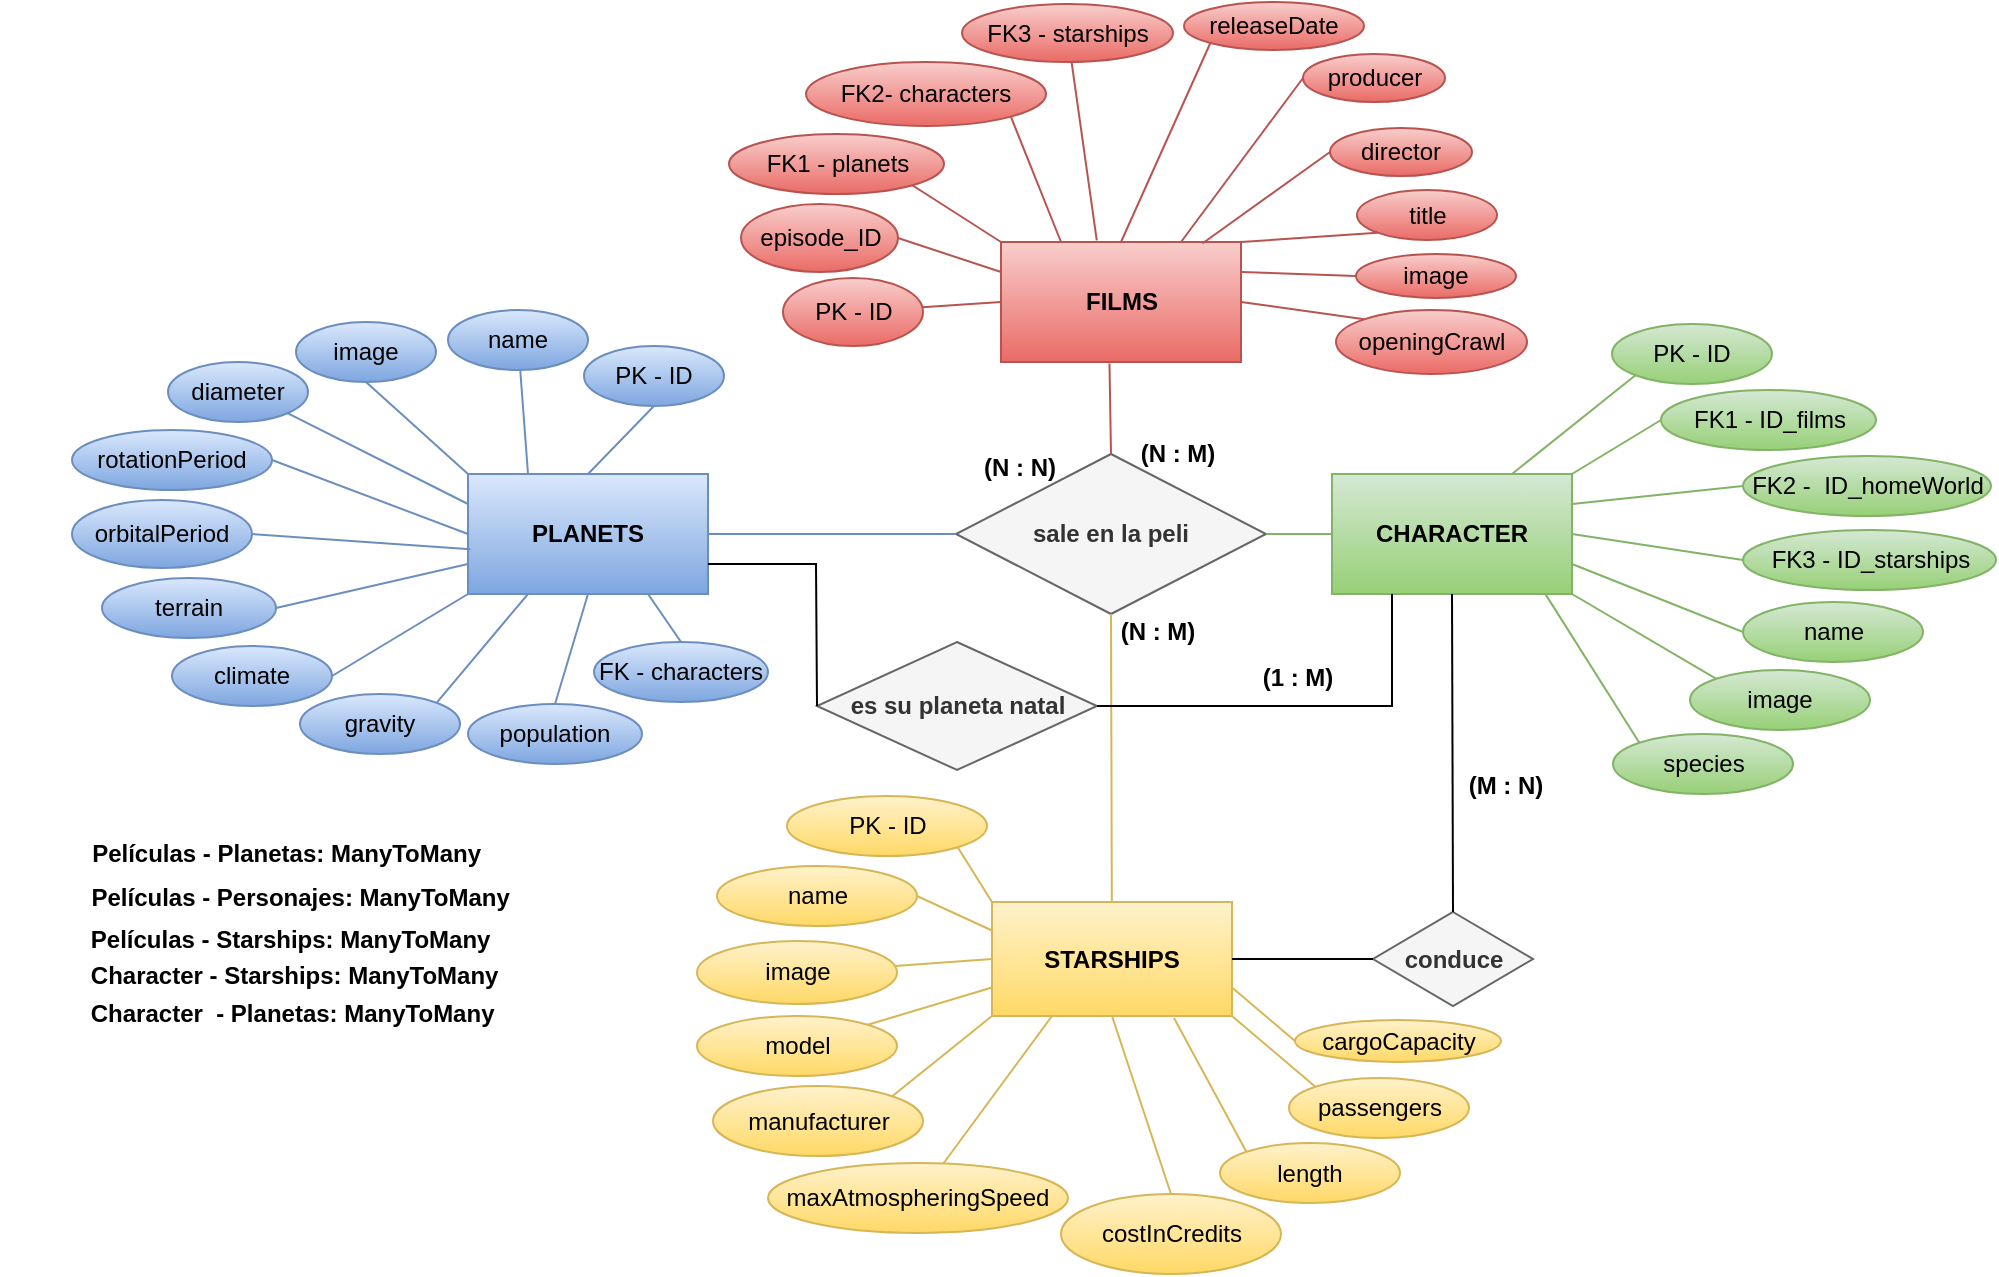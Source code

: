 <mxfile version="22.1.21" type="device">
  <diagram id="R2lEEEUBdFMjLlhIrx00" name="Page-1">
    <mxGraphModel dx="1050" dy="629" grid="1" gridSize="10" guides="1" tooltips="1" connect="1" arrows="1" fold="1" page="1" pageScale="1" pageWidth="850" pageHeight="1100" math="0" shadow="0" extFonts="Permanent Marker^https://fonts.googleapis.com/css?family=Permanent+Marker">
      <root>
        <mxCell id="0" />
        <mxCell id="1" parent="0" />
        <mxCell id="W29B4nTkdI-d7NB6Ru2g-1" value="&lt;b&gt;sale en la peli&lt;/b&gt;" style="rhombus;whiteSpace=wrap;html=1;fillColor=#f5f5f5;fontColor=#333333;strokeColor=#666666;" parent="1" vertex="1">
          <mxGeometry x="590" y="250" width="155" height="80" as="geometry" />
        </mxCell>
        <mxCell id="W29B4nTkdI-d7NB6Ru2g-2" value="&lt;b&gt;CHARACTER&lt;/b&gt;" style="rounded=0;whiteSpace=wrap;html=1;fillColor=#d5e8d4;strokeColor=#82b366;gradientColor=#97d077;" parent="1" vertex="1">
          <mxGeometry x="778" y="260" width="120" height="60" as="geometry" />
        </mxCell>
        <mxCell id="W29B4nTkdI-d7NB6Ru2g-3" value="&lt;b&gt;PLANETS&lt;/b&gt;" style="rounded=0;whiteSpace=wrap;html=1;fillColor=#dae8fc;gradientColor=#7ea6e0;strokeColor=#6c8ebf;" parent="1" vertex="1">
          <mxGeometry x="346" y="260" width="120" height="60" as="geometry" />
        </mxCell>
        <mxCell id="W29B4nTkdI-d7NB6Ru2g-4" value="&lt;b&gt;FILMS&lt;/b&gt;" style="rounded=0;whiteSpace=wrap;html=1;fillColor=#f8cecc;strokeColor=#b85450;gradientColor=#ea6b66;" parent="1" vertex="1">
          <mxGeometry x="612.5" y="144" width="120" height="60" as="geometry" />
        </mxCell>
        <mxCell id="W29B4nTkdI-d7NB6Ru2g-20" value="PK - ID" style="ellipse;whiteSpace=wrap;html=1;fillColor=#dae8fc;strokeColor=#6c8ebf;gradientColor=#7ea6e0;" parent="1" vertex="1">
          <mxGeometry x="404" y="196" width="70" height="30" as="geometry" />
        </mxCell>
        <mxCell id="W29B4nTkdI-d7NB6Ru2g-21" value="name" style="ellipse;whiteSpace=wrap;html=1;fillColor=#dae8fc;strokeColor=#6c8ebf;gradientColor=#7ea6e0;" parent="1" vertex="1">
          <mxGeometry x="336" y="178" width="70" height="30" as="geometry" />
        </mxCell>
        <mxCell id="W29B4nTkdI-d7NB6Ru2g-22" value="diameter" style="ellipse;whiteSpace=wrap;html=1;fillColor=#dae8fc;strokeColor=#6c8ebf;gradientColor=#7ea6e0;" parent="1" vertex="1">
          <mxGeometry x="196" y="204" width="70" height="30" as="geometry" />
        </mxCell>
        <mxCell id="W29B4nTkdI-d7NB6Ru2g-23" value="rotationPeriod" style="ellipse;whiteSpace=wrap;html=1;fillColor=#dae8fc;strokeColor=#6c8ebf;gradientColor=#7ea6e0;" parent="1" vertex="1">
          <mxGeometry x="148" y="238" width="100" height="30" as="geometry" />
        </mxCell>
        <mxCell id="W29B4nTkdI-d7NB6Ru2g-28" value="orbitalPeriod" style="ellipse;whiteSpace=wrap;html=1;fillColor=#dae8fc;strokeColor=#6c8ebf;gradientColor=#7ea6e0;" parent="1" vertex="1">
          <mxGeometry x="148" y="273" width="90" height="34" as="geometry" />
        </mxCell>
        <mxCell id="W29B4nTkdI-d7NB6Ru2g-31" value="climate" style="ellipse;whiteSpace=wrap;html=1;fillColor=#dae8fc;strokeColor=#6c8ebf;gradientColor=#7ea6e0;" parent="1" vertex="1">
          <mxGeometry x="198" y="346" width="80" height="30" as="geometry" />
        </mxCell>
        <mxCell id="W29B4nTkdI-d7NB6Ru2g-33" value="gravity" style="ellipse;whiteSpace=wrap;html=1;fillColor=#dae8fc;strokeColor=#6c8ebf;gradientColor=#7ea6e0;" parent="1" vertex="1">
          <mxGeometry x="262" y="370" width="80" height="30" as="geometry" />
        </mxCell>
        <mxCell id="W29B4nTkdI-d7NB6Ru2g-36" value="population" style="ellipse;whiteSpace=wrap;html=1;fillColor=#dae8fc;strokeColor=#6c8ebf;gradientColor=#7ea6e0;" parent="1" vertex="1">
          <mxGeometry x="346" y="375" width="87" height="30" as="geometry" />
        </mxCell>
        <mxCell id="W29B4nTkdI-d7NB6Ru2g-38" value="" style="endArrow=none;html=1;rounded=0;exitX=1;exitY=0;exitDx=0;exitDy=0;fillColor=#dae8fc;gradientColor=#7ea6e0;strokeColor=#6c8ebf;entryX=0.25;entryY=1;entryDx=0;entryDy=0;" parent="1" source="W29B4nTkdI-d7NB6Ru2g-33" target="W29B4nTkdI-d7NB6Ru2g-3" edge="1">
          <mxGeometry width="50" height="50" relative="1" as="geometry">
            <mxPoint x="206" y="460" as="sourcePoint" />
            <mxPoint x="356" y="320" as="targetPoint" />
            <Array as="points" />
          </mxGeometry>
        </mxCell>
        <mxCell id="W29B4nTkdI-d7NB6Ru2g-39" value="" style="endArrow=none;html=1;rounded=0;exitX=1;exitY=0.5;exitDx=0;exitDy=0;entryX=0;entryY=1;entryDx=0;entryDy=0;fillColor=#dae8fc;gradientColor=#7ea6e0;strokeColor=#6c8ebf;" parent="1" source="W29B4nTkdI-d7NB6Ru2g-31" target="W29B4nTkdI-d7NB6Ru2g-3" edge="1">
          <mxGeometry width="50" height="50" relative="1" as="geometry">
            <mxPoint x="246" y="400" as="sourcePoint" />
            <mxPoint x="356" y="320" as="targetPoint" />
            <Array as="points" />
          </mxGeometry>
        </mxCell>
        <mxCell id="W29B4nTkdI-d7NB6Ru2g-40" value="" style="endArrow=none;html=1;rounded=0;exitX=1;exitY=0.5;exitDx=0;exitDy=0;entryX=0.01;entryY=0.627;entryDx=0;entryDy=0;entryPerimeter=0;fillColor=#dae8fc;gradientColor=#7ea6e0;strokeColor=#6c8ebf;" parent="1" source="W29B4nTkdI-d7NB6Ru2g-28" target="W29B4nTkdI-d7NB6Ru2g-3" edge="1">
          <mxGeometry width="50" height="50" relative="1" as="geometry">
            <mxPoint x="206" y="360" as="sourcePoint" />
            <mxPoint x="256" y="310" as="targetPoint" />
            <Array as="points" />
          </mxGeometry>
        </mxCell>
        <mxCell id="W29B4nTkdI-d7NB6Ru2g-41" value="" style="endArrow=none;html=1;rounded=0;entryX=0;entryY=0.5;entryDx=0;entryDy=0;exitX=1;exitY=0.5;exitDx=0;exitDy=0;fillColor=#dae8fc;gradientColor=#7ea6e0;strokeColor=#6c8ebf;" parent="1" source="W29B4nTkdI-d7NB6Ru2g-23" target="W29B4nTkdI-d7NB6Ru2g-3" edge="1">
          <mxGeometry width="50" height="50" relative="1" as="geometry">
            <mxPoint x="146" y="310" as="sourcePoint" />
            <mxPoint x="196" y="260" as="targetPoint" />
            <Array as="points" />
          </mxGeometry>
        </mxCell>
        <mxCell id="W29B4nTkdI-d7NB6Ru2g-42" value="" style="endArrow=none;html=1;rounded=0;exitX=1;exitY=1;exitDx=0;exitDy=0;entryX=0;entryY=0.25;entryDx=0;entryDy=0;fillColor=#dae8fc;gradientColor=#7ea6e0;strokeColor=#6c8ebf;" parent="1" source="W29B4nTkdI-d7NB6Ru2g-22" target="W29B4nTkdI-d7NB6Ru2g-3" edge="1">
          <mxGeometry width="50" height="50" relative="1" as="geometry">
            <mxPoint x="196" y="280" as="sourcePoint" />
            <mxPoint x="246" y="230" as="targetPoint" />
            <Array as="points" />
          </mxGeometry>
        </mxCell>
        <mxCell id="W29B4nTkdI-d7NB6Ru2g-43" value="" style="endArrow=none;html=1;rounded=0;entryX=0.25;entryY=0;entryDx=0;entryDy=0;fillColor=#dae8fc;gradientColor=#7ea6e0;strokeColor=#6c8ebf;" parent="1" source="W29B4nTkdI-d7NB6Ru2g-21" target="W29B4nTkdI-d7NB6Ru2g-3" edge="1">
          <mxGeometry width="50" height="50" relative="1" as="geometry">
            <mxPoint x="370" y="213" as="sourcePoint" />
            <mxPoint x="296" y="200" as="targetPoint" />
          </mxGeometry>
        </mxCell>
        <mxCell id="W29B4nTkdI-d7NB6Ru2g-44" value="" style="endArrow=none;html=1;rounded=0;exitX=0.5;exitY=1;exitDx=0;exitDy=0;fillColor=#dae8fc;gradientColor=#7ea6e0;strokeColor=#6c8ebf;entryX=0.5;entryY=0;entryDx=0;entryDy=0;" parent="1" source="W29B4nTkdI-d7NB6Ru2g-20" target="W29B4nTkdI-d7NB6Ru2g-3" edge="1">
          <mxGeometry width="50" height="50" relative="1" as="geometry">
            <mxPoint x="306" y="230" as="sourcePoint" />
            <mxPoint x="356" y="180" as="targetPoint" />
          </mxGeometry>
        </mxCell>
        <mxCell id="W29B4nTkdI-d7NB6Ru2g-45" value="" style="endArrow=none;html=1;rounded=0;exitX=0.5;exitY=0;exitDx=0;exitDy=0;entryX=0.5;entryY=1;entryDx=0;entryDy=0;fillColor=#dae8fc;gradientColor=#7ea6e0;strokeColor=#6c8ebf;" parent="1" source="W29B4nTkdI-d7NB6Ru2g-36" target="W29B4nTkdI-d7NB6Ru2g-3" edge="1">
          <mxGeometry width="50" height="50" relative="1" as="geometry">
            <mxPoint x="236" y="470" as="sourcePoint" />
            <mxPoint x="286" y="420" as="targetPoint" />
            <Array as="points" />
          </mxGeometry>
        </mxCell>
        <mxCell id="W29B4nTkdI-d7NB6Ru2g-49" value="PK - ID" style="ellipse;whiteSpace=wrap;html=1;fillColor=#d5e8d4;gradientColor=#97d077;strokeColor=#82b366;" parent="1" vertex="1">
          <mxGeometry x="918" y="185" width="80" height="30" as="geometry" />
        </mxCell>
        <mxCell id="W29B4nTkdI-d7NB6Ru2g-50" value="FK2 -&amp;nbsp; ID_homeWorld" style="ellipse;whiteSpace=wrap;html=1;fillColor=#d5e8d4;gradientColor=#97d077;strokeColor=#82b366;" parent="1" vertex="1">
          <mxGeometry x="983.5" y="251" width="124" height="30" as="geometry" />
        </mxCell>
        <mxCell id="W29B4nTkdI-d7NB6Ru2g-51" value="FK1 - ID_films" style="ellipse;whiteSpace=wrap;html=1;fillColor=#d5e8d4;gradientColor=#97d077;strokeColor=#82b366;" parent="1" vertex="1">
          <mxGeometry x="942.5" y="218" width="107.5" height="30" as="geometry" />
        </mxCell>
        <mxCell id="W29B4nTkdI-d7NB6Ru2g-52" value="species" style="ellipse;whiteSpace=wrap;html=1;fillColor=#d5e8d4;gradientColor=#97d077;strokeColor=#82b366;" parent="1" vertex="1">
          <mxGeometry x="918.5" y="390" width="90" height="30" as="geometry" />
        </mxCell>
        <mxCell id="W29B4nTkdI-d7NB6Ru2g-54" value="" style="endArrow=none;html=1;rounded=0;exitX=0;exitY=1;exitDx=0;exitDy=0;fillColor=#d5e8d4;gradientColor=#97d077;strokeColor=#82b366;entryX=0.75;entryY=0;entryDx=0;entryDy=0;" parent="1" source="W29B4nTkdI-d7NB6Ru2g-49" target="W29B4nTkdI-d7NB6Ru2g-2" edge="1">
          <mxGeometry width="50" height="50" relative="1" as="geometry">
            <mxPoint x="898.5" y="199" as="sourcePoint" />
            <mxPoint x="898.5" y="267" as="targetPoint" />
          </mxGeometry>
        </mxCell>
        <mxCell id="W29B4nTkdI-d7NB6Ru2g-55" value="" style="endArrow=none;html=1;rounded=0;exitX=0;exitY=0.5;exitDx=0;exitDy=0;fillColor=#d5e8d4;gradientColor=#97d077;strokeColor=#82b366;entryX=1;entryY=0.25;entryDx=0;entryDy=0;" parent="1" source="W29B4nTkdI-d7NB6Ru2g-50" target="W29B4nTkdI-d7NB6Ru2g-2" edge="1">
          <mxGeometry width="50" height="50" relative="1" as="geometry">
            <mxPoint x="708.5" y="357" as="sourcePoint" />
            <mxPoint x="938.5" y="297" as="targetPoint" />
          </mxGeometry>
        </mxCell>
        <mxCell id="W29B4nTkdI-d7NB6Ru2g-56" value="" style="endArrow=none;html=1;rounded=0;exitX=0;exitY=0.5;exitDx=0;exitDy=0;fillColor=#d5e8d4;gradientColor=#97d077;strokeColor=#82b366;entryX=1;entryY=0;entryDx=0;entryDy=0;" parent="1" source="W29B4nTkdI-d7NB6Ru2g-51" target="W29B4nTkdI-d7NB6Ru2g-2" edge="1">
          <mxGeometry width="50" height="50" relative="1" as="geometry">
            <mxPoint x="718.5" y="367" as="sourcePoint" />
            <mxPoint x="898.5" y="277" as="targetPoint" />
          </mxGeometry>
        </mxCell>
        <mxCell id="W29B4nTkdI-d7NB6Ru2g-57" value="" style="endArrow=none;html=1;rounded=0;exitX=0;exitY=0;exitDx=0;exitDy=0;entryX=0.888;entryY=0.997;entryDx=0;entryDy=0;fillColor=#d5e8d4;gradientColor=#97d077;strokeColor=#82b366;entryPerimeter=0;" parent="1" source="W29B4nTkdI-d7NB6Ru2g-52" target="W29B4nTkdI-d7NB6Ru2g-2" edge="1">
          <mxGeometry width="50" height="50" relative="1" as="geometry">
            <mxPoint x="728.5" y="377" as="sourcePoint" />
            <mxPoint x="828.5" y="327" as="targetPoint" />
          </mxGeometry>
        </mxCell>
        <mxCell id="W29B4nTkdI-d7NB6Ru2g-58" value="FK3 - ID_starships" style="ellipse;whiteSpace=wrap;html=1;fillColor=#d5e8d4;gradientColor=#97d077;strokeColor=#82b366;" parent="1" vertex="1">
          <mxGeometry x="983.5" y="288" width="126.5" height="30" as="geometry" />
        </mxCell>
        <mxCell id="W29B4nTkdI-d7NB6Ru2g-59" value="" style="endArrow=none;html=1;rounded=0;entryX=1;entryY=0.5;entryDx=0;entryDy=0;exitX=0;exitY=0.5;exitDx=0;exitDy=0;fillColor=#d5e8d4;gradientColor=#97d077;strokeColor=#82b366;" parent="1" source="W29B4nTkdI-d7NB6Ru2g-58" target="W29B4nTkdI-d7NB6Ru2g-2" edge="1">
          <mxGeometry width="50" height="50" relative="1" as="geometry">
            <mxPoint x="888.5" y="477" as="sourcePoint" />
            <mxPoint x="938.5" y="427" as="targetPoint" />
          </mxGeometry>
        </mxCell>
        <mxCell id="W29B4nTkdI-d7NB6Ru2g-60" value="FK2- characters" style="ellipse;whiteSpace=wrap;html=1;fillColor=#f8cecc;strokeColor=#b85450;gradientColor=#ea6b66;" parent="1" vertex="1">
          <mxGeometry x="515" y="54" width="120" height="32" as="geometry" />
        </mxCell>
        <mxCell id="W29B4nTkdI-d7NB6Ru2g-61" value="" style="endArrow=none;html=1;rounded=0;exitX=1;exitY=1;exitDx=0;exitDy=0;fillColor=#f8cecc;strokeColor=#b85450;gradientColor=#ea6b66;entryX=0.25;entryY=0;entryDx=0;entryDy=0;" parent="1" source="W29B4nTkdI-d7NB6Ru2g-60" target="W29B4nTkdI-d7NB6Ru2g-4" edge="1">
          <mxGeometry width="50" height="50" relative="1" as="geometry">
            <mxPoint x="525" y="610" as="sourcePoint" />
            <mxPoint x="605" y="565" as="targetPoint" />
          </mxGeometry>
        </mxCell>
        <mxCell id="W29B4nTkdI-d7NB6Ru2g-62" value="FK1 - planets" style="ellipse;whiteSpace=wrap;html=1;fillColor=#f8cecc;strokeColor=#b85450;gradientColor=#ea6b66;" parent="1" vertex="1">
          <mxGeometry x="476.5" y="90" width="107.5" height="30" as="geometry" />
        </mxCell>
        <mxCell id="W29B4nTkdI-d7NB6Ru2g-63" value="" style="endArrow=none;html=1;rounded=0;entryX=1;entryY=1;entryDx=0;entryDy=0;exitX=0;exitY=0;exitDx=0;exitDy=0;fillColor=#f8cecc;strokeColor=#b85450;gradientColor=#ea6b66;" parent="1" source="W29B4nTkdI-d7NB6Ru2g-4" target="W29B4nTkdI-d7NB6Ru2g-62" edge="1">
          <mxGeometry width="50" height="50" relative="1" as="geometry">
            <mxPoint x="885" y="240" as="sourcePoint" />
            <mxPoint x="935" y="190" as="targetPoint" />
          </mxGeometry>
        </mxCell>
        <mxCell id="W29B4nTkdI-d7NB6Ru2g-68" value="&lt;b&gt;STARSHIPS&lt;/b&gt;" style="rounded=0;whiteSpace=wrap;html=1;fillColor=#fff2cc;strokeColor=#d6b656;gradientColor=#ffd966;" parent="1" vertex="1">
          <mxGeometry x="608" y="474" width="120" height="57" as="geometry" />
        </mxCell>
        <mxCell id="W29B4nTkdI-d7NB6Ru2g-70" value="PK - ID" style="ellipse;whiteSpace=wrap;html=1;fillColor=#fff2cc;strokeColor=#d6b656;gradientColor=#ffd966;" parent="1" vertex="1">
          <mxGeometry x="505.5" y="421" width="100" height="30" as="geometry" />
        </mxCell>
        <mxCell id="W29B4nTkdI-d7NB6Ru2g-71" value="" style="endArrow=none;html=1;rounded=0;entryX=0;entryY=0;entryDx=0;entryDy=0;exitX=1;exitY=1;exitDx=0;exitDy=0;fillColor=#fff2cc;strokeColor=#d6b656;gradientColor=#ffd966;" parent="1" source="W29B4nTkdI-d7NB6Ru2g-70" target="W29B4nTkdI-d7NB6Ru2g-68" edge="1">
          <mxGeometry width="50" height="50" relative="1" as="geometry">
            <mxPoint x="584.5" y="689" as="sourcePoint" />
            <mxPoint x="634.5" y="639" as="targetPoint" />
          </mxGeometry>
        </mxCell>
        <mxCell id="W29B4nTkdI-d7NB6Ru2g-72" value="name" style="ellipse;whiteSpace=wrap;html=1;fillColor=#fff2cc;strokeColor=#d6b656;gradientColor=#ffd966;" parent="1" vertex="1">
          <mxGeometry x="470.5" y="456" width="100" height="30" as="geometry" />
        </mxCell>
        <mxCell id="W29B4nTkdI-d7NB6Ru2g-73" value="image" style="ellipse;whiteSpace=wrap;html=1;fillColor=#fff2cc;strokeColor=#d6b656;gradientColor=#ffd966;" parent="1" vertex="1">
          <mxGeometry x="460.5" y="493.5" width="100" height="31.5" as="geometry" />
        </mxCell>
        <mxCell id="W29B4nTkdI-d7NB6Ru2g-74" value="image" style="ellipse;whiteSpace=wrap;html=1;fillColor=#dae8fc;strokeColor=#6c8ebf;gradientColor=#7ea6e0;" parent="1" vertex="1">
          <mxGeometry x="260" y="184" width="70" height="30" as="geometry" />
        </mxCell>
        <mxCell id="W29B4nTkdI-d7NB6Ru2g-75" value="" style="endArrow=none;html=1;rounded=0;exitX=0.5;exitY=1;exitDx=0;exitDy=0;entryX=0;entryY=0;entryDx=0;entryDy=0;fillColor=#dae8fc;gradientColor=#7ea6e0;strokeColor=#6c8ebf;" parent="1" source="W29B4nTkdI-d7NB6Ru2g-74" target="W29B4nTkdI-d7NB6Ru2g-3" edge="1">
          <mxGeometry width="50" height="50" relative="1" as="geometry">
            <mxPoint x="341" y="190" as="sourcePoint" />
            <mxPoint x="386" y="270" as="targetPoint" />
          </mxGeometry>
        </mxCell>
        <mxCell id="W29B4nTkdI-d7NB6Ru2g-76" value="" style="endArrow=none;html=1;rounded=0;entryX=0;entryY=0.25;entryDx=0;entryDy=0;exitX=1;exitY=0.5;exitDx=0;exitDy=0;fillColor=#fff2cc;strokeColor=#d6b656;gradientColor=#ffd966;" parent="1" source="W29B4nTkdI-d7NB6Ru2g-72" target="W29B4nTkdI-d7NB6Ru2g-68" edge="1">
          <mxGeometry width="50" height="50" relative="1" as="geometry">
            <mxPoint x="614.5" y="769" as="sourcePoint" />
            <mxPoint x="664.5" y="719" as="targetPoint" />
          </mxGeometry>
        </mxCell>
        <mxCell id="W29B4nTkdI-d7NB6Ru2g-77" value="" style="endArrow=none;html=1;rounded=0;entryX=0;entryY=0.5;entryDx=0;entryDy=0;fillColor=#fff2cc;strokeColor=#d6b656;gradientColor=#ffd966;" parent="1" source="W29B4nTkdI-d7NB6Ru2g-73" target="W29B4nTkdI-d7NB6Ru2g-68" edge="1">
          <mxGeometry width="50" height="50" relative="1" as="geometry">
            <mxPoint x="624.5" y="759" as="sourcePoint" />
            <mxPoint x="674.5" y="709" as="targetPoint" />
          </mxGeometry>
        </mxCell>
        <mxCell id="W29B4nTkdI-d7NB6Ru2g-78" value="image" style="ellipse;whiteSpace=wrap;html=1;fillColor=#d5e8d4;gradientColor=#97d077;strokeColor=#82b366;" parent="1" vertex="1">
          <mxGeometry x="957" y="358" width="90" height="30" as="geometry" />
        </mxCell>
        <mxCell id="W29B4nTkdI-d7NB6Ru2g-79" value="" style="endArrow=none;html=1;rounded=0;exitX=0;exitY=0;exitDx=0;exitDy=0;fillColor=#d5e8d4;gradientColor=#97d077;strokeColor=#82b366;entryX=1;entryY=1;entryDx=0;entryDy=0;" parent="1" source="W29B4nTkdI-d7NB6Ru2g-78" target="W29B4nTkdI-d7NB6Ru2g-2" edge="1">
          <mxGeometry width="50" height="50" relative="1" as="geometry">
            <mxPoint x="743.5" y="334" as="sourcePoint" />
            <mxPoint x="908.5" y="344" as="targetPoint" />
          </mxGeometry>
        </mxCell>
        <mxCell id="W29B4nTkdI-d7NB6Ru2g-81" value="image" style="ellipse;whiteSpace=wrap;html=1;fillColor=#f8cecc;strokeColor=#b85450;gradientColor=#ea6b66;" parent="1" vertex="1">
          <mxGeometry x="790" y="150" width="80" height="22" as="geometry" />
        </mxCell>
        <mxCell id="W29B4nTkdI-d7NB6Ru2g-82" value="" style="endArrow=none;html=1;rounded=0;exitX=0;exitY=0.5;exitDx=0;exitDy=0;fillColor=#f8cecc;strokeColor=#b85450;gradientColor=#ea6b66;entryX=1;entryY=0.25;entryDx=0;entryDy=0;" parent="1" source="W29B4nTkdI-d7NB6Ru2g-81" target="W29B4nTkdI-d7NB6Ru2g-4" edge="1">
          <mxGeometry width="50" height="50" relative="1" as="geometry">
            <mxPoint x="908" y="205" as="sourcePoint" />
            <mxPoint x="887" y="270" as="targetPoint" />
          </mxGeometry>
        </mxCell>
        <mxCell id="W29B4nTkdI-d7NB6Ru2g-83" value="title" style="ellipse;whiteSpace=wrap;html=1;fillColor=#f8cecc;strokeColor=#b85450;gradientColor=#ea6b66;" parent="1" vertex="1">
          <mxGeometry x="790.5" y="118" width="70" height="25" as="geometry" />
        </mxCell>
        <mxCell id="W29B4nTkdI-d7NB6Ru2g-84" value="" style="endArrow=none;html=1;rounded=0;exitX=0;exitY=1;exitDx=0;exitDy=0;fillColor=#f8cecc;strokeColor=#b85450;gradientColor=#ea6b66;entryX=1;entryY=0;entryDx=0;entryDy=0;" parent="1" source="W29B4nTkdI-d7NB6Ru2g-83" target="W29B4nTkdI-d7NB6Ru2g-4" edge="1">
          <mxGeometry width="50" height="50" relative="1" as="geometry">
            <mxPoint x="959" y="240" as="sourcePoint" />
            <mxPoint x="918" y="240" as="targetPoint" />
            <Array as="points" />
          </mxGeometry>
        </mxCell>
        <mxCell id="W29B4nTkdI-d7NB6Ru2g-85" value="PK - ID" style="ellipse;whiteSpace=wrap;html=1;fillColor=#f8cecc;strokeColor=#b85450;gradientColor=#ea6b66;" parent="1" vertex="1">
          <mxGeometry x="503.5" y="162" width="70" height="34" as="geometry" />
        </mxCell>
        <mxCell id="W29B4nTkdI-d7NB6Ru2g-86" value="" style="endArrow=none;html=1;rounded=0;exitX=0;exitY=0.5;exitDx=0;exitDy=0;fillColor=#f8cecc;strokeColor=#b85450;gradientColor=#ea6b66;" parent="1" source="W29B4nTkdI-d7NB6Ru2g-4" target="W29B4nTkdI-d7NB6Ru2g-85" edge="1">
          <mxGeometry width="50" height="50" relative="1" as="geometry">
            <mxPoint x="887" y="270" as="sourcePoint" />
            <mxPoint x="590" y="174" as="targetPoint" />
          </mxGeometry>
        </mxCell>
        <mxCell id="W29B4nTkdI-d7NB6Ru2g-87" value="name" style="ellipse;whiteSpace=wrap;html=1;fillColor=#d5e8d4;gradientColor=#97d077;strokeColor=#82b366;" parent="1" vertex="1">
          <mxGeometry x="983.5" y="324" width="90" height="30" as="geometry" />
        </mxCell>
        <mxCell id="W29B4nTkdI-d7NB6Ru2g-88" value="" style="endArrow=none;html=1;rounded=0;exitX=0;exitY=0.5;exitDx=0;exitDy=0;fillColor=#d5e8d4;gradientColor=#97d077;strokeColor=#82b366;entryX=1;entryY=0.75;entryDx=0;entryDy=0;" parent="1" source="W29B4nTkdI-d7NB6Ru2g-87" target="W29B4nTkdI-d7NB6Ru2g-2" edge="1">
          <mxGeometry width="50" height="50" relative="1" as="geometry">
            <mxPoint x="979.5" y="386" as="sourcePoint" />
            <mxPoint x="928.5" y="314" as="targetPoint" />
            <Array as="points" />
          </mxGeometry>
        </mxCell>
        <mxCell id="W29B4nTkdI-d7NB6Ru2g-89" value="" style="endArrow=none;html=1;rounded=0;entryX=0;entryY=0.5;entryDx=0;entryDy=0;exitX=1;exitY=0.5;exitDx=0;exitDy=0;fillColor=#dae8fc;gradientColor=#7ea6e0;strokeColor=#6c8ebf;" parent="1" source="W29B4nTkdI-d7NB6Ru2g-3" target="W29B4nTkdI-d7NB6Ru2g-1" edge="1">
          <mxGeometry width="50" height="50" relative="1" as="geometry">
            <mxPoint x="518" y="320" as="sourcePoint" />
            <mxPoint x="568" y="270" as="targetPoint" />
          </mxGeometry>
        </mxCell>
        <mxCell id="W29B4nTkdI-d7NB6Ru2g-90" value="" style="endArrow=none;html=1;rounded=0;entryX=1;entryY=0.5;entryDx=0;entryDy=0;exitX=0;exitY=0.5;exitDx=0;exitDy=0;fillColor=#d5e8d4;gradientColor=#97d077;strokeColor=#82b366;" parent="1" source="W29B4nTkdI-d7NB6Ru2g-2" target="W29B4nTkdI-d7NB6Ru2g-1" edge="1">
          <mxGeometry width="50" height="50" relative="1" as="geometry">
            <mxPoint x="668" y="410" as="sourcePoint" />
            <mxPoint x="648" y="350" as="targetPoint" />
          </mxGeometry>
        </mxCell>
        <mxCell id="W29B4nTkdI-d7NB6Ru2g-91" value="" style="endArrow=none;html=1;rounded=0;entryX=0.452;entryY=1.013;entryDx=0;entryDy=0;exitX=0.5;exitY=0;exitDx=0;exitDy=0;entryPerimeter=0;fillColor=#f8cecc;gradientColor=#ea6b66;strokeColor=#b85450;" parent="1" source="W29B4nTkdI-d7NB6Ru2g-1" target="W29B4nTkdI-d7NB6Ru2g-4" edge="1">
          <mxGeometry width="50" height="50" relative="1" as="geometry">
            <mxPoint x="678" y="423" as="sourcePoint" />
            <mxPoint x="678" y="340" as="targetPoint" />
          </mxGeometry>
        </mxCell>
        <mxCell id="W29B4nTkdI-d7NB6Ru2g-93" value="openingCrawl" style="ellipse;whiteSpace=wrap;html=1;fillColor=#f8cecc;strokeColor=#b85450;gradientColor=#ea6b66;" parent="1" vertex="1">
          <mxGeometry x="780" y="178" width="95.5" height="32" as="geometry" />
        </mxCell>
        <mxCell id="W29B4nTkdI-d7NB6Ru2g-94" value="" style="endArrow=none;html=1;rounded=0;fillColor=#f8cecc;strokeColor=#b85450;gradientColor=#ea6b66;entryX=1;entryY=0.5;entryDx=0;entryDy=0;exitX=0;exitY=0;exitDx=0;exitDy=0;" parent="1" source="W29B4nTkdI-d7NB6Ru2g-93" target="W29B4nTkdI-d7NB6Ru2g-4" edge="1">
          <mxGeometry width="50" height="50" relative="1" as="geometry">
            <mxPoint x="988" y="300" as="sourcePoint" />
            <mxPoint x="947" y="300" as="targetPoint" />
          </mxGeometry>
        </mxCell>
        <mxCell id="W29B4nTkdI-d7NB6Ru2g-95" value="model" style="ellipse;whiteSpace=wrap;html=1;fillColor=#fff2cc;strokeColor=#d6b656;gradientColor=#ffd966;" parent="1" vertex="1">
          <mxGeometry x="460.5" y="531" width="100" height="30" as="geometry" />
        </mxCell>
        <mxCell id="W29B4nTkdI-d7NB6Ru2g-96" value="" style="endArrow=none;html=1;rounded=0;exitX=1;exitY=0;exitDx=0;exitDy=0;entryX=0;entryY=0.75;entryDx=0;entryDy=0;fillColor=#fff2cc;strokeColor=#d6b656;gradientColor=#ffd966;" parent="1" source="W29B4nTkdI-d7NB6Ru2g-95" target="W29B4nTkdI-d7NB6Ru2g-68" edge="1">
          <mxGeometry width="50" height="50" relative="1" as="geometry">
            <mxPoint x="777.5" y="509" as="sourcePoint" />
            <mxPoint x="827.5" y="459" as="targetPoint" />
          </mxGeometry>
        </mxCell>
        <mxCell id="W29B4nTkdI-d7NB6Ru2g-99" value="costInCredits" style="ellipse;whiteSpace=wrap;html=1;fillColor=#fff2cc;strokeColor=#d6b656;gradientColor=#ffd966;" parent="1" vertex="1">
          <mxGeometry x="642.5" y="620" width="110" height="40" as="geometry" />
        </mxCell>
        <mxCell id="W29B4nTkdI-d7NB6Ru2g-100" value="" style="endArrow=none;html=1;rounded=0;entryX=0.25;entryY=1;entryDx=0;entryDy=0;fillColor=#fff2cc;strokeColor=#d6b656;gradientColor=#ffd966;" parent="1" source="W29B4nTkdI-d7NB6Ru2g-98" target="W29B4nTkdI-d7NB6Ru2g-68" edge="1">
          <mxGeometry width="50" height="50" relative="1" as="geometry">
            <mxPoint x="570.5" y="591" as="sourcePoint" />
            <mxPoint x="664.5" y="689" as="targetPoint" />
          </mxGeometry>
        </mxCell>
        <mxCell id="W29B4nTkdI-d7NB6Ru2g-101" value="" style="endArrow=none;html=1;rounded=0;exitX=0.5;exitY=0;exitDx=0;exitDy=0;entryX=0.5;entryY=1;entryDx=0;entryDy=0;fillColor=#fff2cc;strokeColor=#d6b656;gradientColor=#ffd966;" parent="1" source="W29B4nTkdI-d7NB6Ru2g-99" target="W29B4nTkdI-d7NB6Ru2g-68" edge="1">
          <mxGeometry width="50" height="50" relative="1" as="geometry">
            <mxPoint x="662.5" y="754" as="sourcePoint" />
            <mxPoint x="694.5" y="689" as="targetPoint" />
          </mxGeometry>
        </mxCell>
        <mxCell id="W29B4nTkdI-d7NB6Ru2g-103" value="cargoCapacity" style="ellipse;whiteSpace=wrap;html=1;fillColor=#fff2cc;strokeColor=#d6b656;gradientColor=#ffd966;" parent="1" vertex="1">
          <mxGeometry x="759.5" y="533" width="103" height="21" as="geometry" />
        </mxCell>
        <mxCell id="W29B4nTkdI-d7NB6Ru2g-104" value="" style="endArrow=none;html=1;rounded=0;exitX=0;exitY=0.5;exitDx=0;exitDy=0;entryX=1;entryY=0.75;entryDx=0;entryDy=0;fillColor=#fff2cc;strokeColor=#d6b656;gradientColor=#ffd966;" parent="1" source="W29B4nTkdI-d7NB6Ru2g-103" target="W29B4nTkdI-d7NB6Ru2g-68" edge="1">
          <mxGeometry width="50" height="50" relative="1" as="geometry">
            <mxPoint x="742.5" y="753" as="sourcePoint" />
            <mxPoint x="724.5" y="689" as="targetPoint" />
          </mxGeometry>
        </mxCell>
        <mxCell id="W29B4nTkdI-d7NB6Ru2g-105" value="length" style="ellipse;whiteSpace=wrap;html=1;fillColor=#fff2cc;strokeColor=#d6b656;gradientColor=#ffd966;" parent="1" vertex="1">
          <mxGeometry x="722" y="594.5" width="90" height="30" as="geometry" />
        </mxCell>
        <mxCell id="W29B4nTkdI-d7NB6Ru2g-106" value="" style="endArrow=none;html=1;rounded=0;exitX=0;exitY=0;exitDx=0;exitDy=0;entryX=0.75;entryY=1;entryDx=0;entryDy=0;fillColor=#fff2cc;strokeColor=#d6b656;gradientColor=#ffd966;" parent="1" source="W29B4nTkdI-d7NB6Ru2g-105" edge="1">
          <mxGeometry width="50" height="50" relative="1" as="geometry">
            <mxPoint x="750.5" y="613.5" as="sourcePoint" />
            <mxPoint x="699" y="532" as="targetPoint" />
          </mxGeometry>
        </mxCell>
        <mxCell id="W29B4nTkdI-d7NB6Ru2g-107" value="passengers" style="ellipse;whiteSpace=wrap;html=1;fillColor=#fff2cc;strokeColor=#d6b656;gradientColor=#ffd966;" parent="1" vertex="1">
          <mxGeometry x="756.5" y="562" width="90" height="30" as="geometry" />
        </mxCell>
        <mxCell id="W29B4nTkdI-d7NB6Ru2g-108" value="" style="endArrow=none;html=1;rounded=0;exitX=0;exitY=0;exitDx=0;exitDy=0;fillColor=#fff2cc;strokeColor=#d6b656;gradientColor=#ffd966;entryX=1;entryY=1;entryDx=0;entryDy=0;" parent="1" source="W29B4nTkdI-d7NB6Ru2g-107" target="W29B4nTkdI-d7NB6Ru2g-68" edge="1">
          <mxGeometry width="50" height="50" relative="1" as="geometry">
            <mxPoint x="760.5" y="793" as="sourcePoint" />
            <mxPoint x="757.5" y="679" as="targetPoint" />
          </mxGeometry>
        </mxCell>
        <mxCell id="W29B4nTkdI-d7NB6Ru2g-112" value="" style="endArrow=none;html=1;rounded=0;exitX=0.5;exitY=1;exitDx=0;exitDy=0;fillColor=#fff2cc;strokeColor=#d6b656;gradientColor=#ffd966;" parent="1" source="W29B4nTkdI-d7NB6Ru2g-1" target="W29B4nTkdI-d7NB6Ru2g-68" edge="1">
          <mxGeometry width="50" height="50" relative="1" as="geometry">
            <mxPoint x="773" y="389" as="sourcePoint" />
            <mxPoint x="738" y="396" as="targetPoint" />
          </mxGeometry>
        </mxCell>
        <mxCell id="W29B4nTkdI-d7NB6Ru2g-119" value="&lt;b&gt;Películas - Planetas: ManyToMany&lt;/b&gt;&amp;nbsp;" style="text;html=1;strokeColor=none;fillColor=none;align=center;verticalAlign=middle;whiteSpace=wrap;rounded=0;" parent="1" vertex="1">
          <mxGeometry x="112" y="435" width="290" height="30" as="geometry" />
        </mxCell>
        <mxCell id="W29B4nTkdI-d7NB6Ru2g-121" value="&lt;b&gt;Películas - Personajes: ManyToMany&lt;/b&gt;&amp;nbsp;" style="text;html=1;strokeColor=none;fillColor=none;align=center;verticalAlign=middle;whiteSpace=wrap;rounded=0;" parent="1" vertex="1">
          <mxGeometry x="119" y="457" width="290" height="30" as="geometry" />
        </mxCell>
        <mxCell id="W29B4nTkdI-d7NB6Ru2g-123" value="&lt;b&gt;Películas - Starships: ManyToMany&lt;/b&gt;&amp;nbsp;" style="text;html=1;strokeColor=none;fillColor=none;align=center;verticalAlign=middle;whiteSpace=wrap;rounded=0;" parent="1" vertex="1">
          <mxGeometry x="114" y="478" width="290" height="30" as="geometry" />
        </mxCell>
        <mxCell id="7MTxn4Op-ZoNHNzaTj9O-2" value="episode_ID" style="ellipse;whiteSpace=wrap;html=1;fillColor=#f8cecc;strokeColor=#b85450;gradientColor=#ea6b66;" parent="1" vertex="1">
          <mxGeometry x="482.5" y="125" width="78.5" height="34" as="geometry" />
        </mxCell>
        <mxCell id="7MTxn4Op-ZoNHNzaTj9O-3" value="" style="endArrow=none;html=1;rounded=0;exitX=0;exitY=0.25;exitDx=0;exitDy=0;fillColor=#f8cecc;strokeColor=#b85450;gradientColor=#ea6b66;entryX=1;entryY=0.5;entryDx=0;entryDy=0;" parent="1" source="W29B4nTkdI-d7NB6Ru2g-4" target="7MTxn4Op-ZoNHNzaTj9O-2" edge="1">
          <mxGeometry width="50" height="50" relative="1" as="geometry">
            <mxPoint x="623" y="184" as="sourcePoint" />
            <mxPoint x="600" y="184" as="targetPoint" />
          </mxGeometry>
        </mxCell>
        <mxCell id="7MTxn4Op-ZoNHNzaTj9O-4" value="FK3 - starships" style="ellipse;whiteSpace=wrap;html=1;fillColor=#f8cecc;strokeColor=#b85450;gradientColor=#ea6b66;" parent="1" vertex="1">
          <mxGeometry x="593" y="25" width="105.5" height="29" as="geometry" />
        </mxCell>
        <mxCell id="7MTxn4Op-ZoNHNzaTj9O-5" value="" style="endArrow=none;html=1;rounded=0;fillColor=#f8cecc;strokeColor=#b85450;gradientColor=#ea6b66;entryX=0.399;entryY=-0.013;entryDx=0;entryDy=0;entryPerimeter=0;" parent="1" source="7MTxn4Op-ZoNHNzaTj9O-4" target="W29B4nTkdI-d7NB6Ru2g-4" edge="1">
          <mxGeometry width="50" height="50" relative="1" as="geometry">
            <mxPoint x="719" y="90" as="sourcePoint" />
            <mxPoint x="650" y="140" as="targetPoint" />
            <Array as="points" />
          </mxGeometry>
        </mxCell>
        <mxCell id="aMPUEq9qd3qrxih1c8kw-1" value="&lt;b&gt;conduce&lt;/b&gt;" style="rhombus;whiteSpace=wrap;html=1;fillColor=#f5f5f5;fontColor=#333333;strokeColor=#666666;" parent="1" vertex="1">
          <mxGeometry x="798.5" y="479" width="80" height="47" as="geometry" />
        </mxCell>
        <mxCell id="aMPUEq9qd3qrxih1c8kw-2" value="" style="endArrow=none;html=1;rounded=0;entryX=0.5;entryY=1;entryDx=0;entryDy=0;exitX=0.5;exitY=0;exitDx=0;exitDy=0;" parent="1" source="aMPUEq9qd3qrxih1c8kw-1" target="W29B4nTkdI-d7NB6Ru2g-2" edge="1">
          <mxGeometry width="50" height="50" relative="1" as="geometry">
            <mxPoint x="620" y="410" as="sourcePoint" />
            <mxPoint x="670" y="360" as="targetPoint" />
          </mxGeometry>
        </mxCell>
        <mxCell id="aMPUEq9qd3qrxih1c8kw-3" value="" style="endArrow=none;html=1;rounded=0;entryX=0;entryY=0.5;entryDx=0;entryDy=0;exitX=1;exitY=0.5;exitDx=0;exitDy=0;" parent="1" source="W29B4nTkdI-d7NB6Ru2g-68" target="aMPUEq9qd3qrxih1c8kw-1" edge="1">
          <mxGeometry width="50" height="50" relative="1" as="geometry">
            <mxPoint x="848.5" y="421" as="sourcePoint" />
            <mxPoint x="848.5" y="381" as="targetPoint" />
          </mxGeometry>
        </mxCell>
        <mxCell id="aMPUEq9qd3qrxih1c8kw-4" value="" style="endArrow=none;html=1;rounded=0;entryX=1;entryY=0;entryDx=0;entryDy=0;fillColor=#fff2cc;strokeColor=#d6b656;gradientColor=#ffd966;exitX=0;exitY=1;exitDx=0;exitDy=0;" parent="1" target="kY2210oPLZtUH-fjsQS_-2" edge="1" source="W29B4nTkdI-d7NB6Ru2g-68">
          <mxGeometry width="50" height="50" relative="1" as="geometry">
            <mxPoint x="570.5" y="591" as="sourcePoint" />
            <mxPoint x="608.5" y="531" as="targetPoint" />
          </mxGeometry>
        </mxCell>
        <mxCell id="W29B4nTkdI-d7NB6Ru2g-98" value="maxAtmospheringSpeed" style="ellipse;whiteSpace=wrap;html=1;fillColor=#fff2cc;strokeColor=#d6b656;gradientColor=#ffd966;" parent="1" vertex="1">
          <mxGeometry x="496" y="604.5" width="150" height="35" as="geometry" />
        </mxCell>
        <mxCell id="aMPUEq9qd3qrxih1c8kw-12" value="(N : M)" style="text;html=1;strokeColor=none;fillColor=none;align=center;verticalAlign=middle;whiteSpace=wrap;rounded=0;fontStyle=1" parent="1" vertex="1">
          <mxGeometry x="670.5" y="235" width="60" height="30" as="geometry" />
        </mxCell>
        <mxCell id="aMPUEq9qd3qrxih1c8kw-13" value="(M : N)" style="text;html=1;strokeColor=none;fillColor=none;align=center;verticalAlign=middle;whiteSpace=wrap;rounded=0;fontStyle=1" parent="1" vertex="1">
          <mxGeometry x="832" y="408" width="66" height="16" as="geometry" />
        </mxCell>
        <mxCell id="aMPUEq9qd3qrxih1c8kw-14" value="(N : N)" style="text;html=1;strokeColor=none;fillColor=none;align=center;verticalAlign=middle;whiteSpace=wrap;rounded=0;fontStyle=1" parent="1" vertex="1">
          <mxGeometry x="592" y="242" width="60" height="30" as="geometry" />
        </mxCell>
        <mxCell id="aMPUEq9qd3qrxih1c8kw-15" value="(N : M)" style="text;html=1;strokeColor=none;fillColor=none;align=center;verticalAlign=middle;whiteSpace=wrap;rounded=0;fontStyle=1" parent="1" vertex="1">
          <mxGeometry x="660.5" y="324" width="60" height="30" as="geometry" />
        </mxCell>
        <mxCell id="aMPUEq9qd3qrxih1c8kw-17" value="director" style="ellipse;whiteSpace=wrap;html=1;fillColor=#f8cecc;strokeColor=#b85450;gradientColor=#ea6b66;" parent="1" vertex="1">
          <mxGeometry x="777" y="87" width="71" height="24" as="geometry" />
        </mxCell>
        <mxCell id="aMPUEq9qd3qrxih1c8kw-22" value="" style="endArrow=none;html=1;rounded=0;exitX=0;exitY=0.5;exitDx=0;exitDy=0;fillColor=#f8cecc;strokeColor=#b85450;gradientColor=#ea6b66;entryX=0.839;entryY=0.013;entryDx=0;entryDy=0;entryPerimeter=0;" parent="1" source="aMPUEq9qd3qrxih1c8kw-17" target="W29B4nTkdI-d7NB6Ru2g-4" edge="1">
          <mxGeometry width="50" height="50" relative="1" as="geometry">
            <mxPoint x="810" y="149" as="sourcePoint" />
            <mxPoint x="743" y="154" as="targetPoint" />
            <Array as="points" />
          </mxGeometry>
        </mxCell>
        <mxCell id="aMPUEq9qd3qrxih1c8kw-23" value="producer" style="ellipse;whiteSpace=wrap;html=1;fillColor=#f8cecc;strokeColor=#b85450;gradientColor=#ea6b66;" parent="1" vertex="1">
          <mxGeometry x="763.5" y="50" width="71" height="24" as="geometry" />
        </mxCell>
        <mxCell id="aMPUEq9qd3qrxih1c8kw-24" value="" style="endArrow=none;html=1;rounded=0;exitX=0;exitY=0.5;exitDx=0;exitDy=0;fillColor=#f8cecc;strokeColor=#b85450;gradientColor=#ea6b66;entryX=0.75;entryY=0;entryDx=0;entryDy=0;" parent="1" source="aMPUEq9qd3qrxih1c8kw-23" target="W29B4nTkdI-d7NB6Ru2g-4" edge="1">
          <mxGeometry width="50" height="50" relative="1" as="geometry">
            <mxPoint x="791" y="112" as="sourcePoint" />
            <mxPoint x="713" y="154" as="targetPoint" />
            <Array as="points" />
          </mxGeometry>
        </mxCell>
        <mxCell id="aMPUEq9qd3qrxih1c8kw-27" value="releaseDate" style="ellipse;whiteSpace=wrap;html=1;fillColor=#f8cecc;strokeColor=#b85450;gradientColor=#ea6b66;" parent="1" vertex="1">
          <mxGeometry x="704" y="24" width="90" height="24" as="geometry" />
        </mxCell>
        <mxCell id="aMPUEq9qd3qrxih1c8kw-28" value="" style="endArrow=none;html=1;rounded=0;exitX=0;exitY=1;exitDx=0;exitDy=0;fillColor=#f8cecc;strokeColor=#b85450;gradientColor=#ea6b66;entryX=0.5;entryY=0;entryDx=0;entryDy=0;" parent="1" source="aMPUEq9qd3qrxih1c8kw-27" target="W29B4nTkdI-d7NB6Ru2g-4" edge="1">
          <mxGeometry width="50" height="50" relative="1" as="geometry">
            <mxPoint x="766" y="78" as="sourcePoint" />
            <mxPoint x="683" y="154" as="targetPoint" />
            <Array as="points" />
          </mxGeometry>
        </mxCell>
        <mxCell id="aMPUEq9qd3qrxih1c8kw-29" value="terrain" style="ellipse;whiteSpace=wrap;html=1;fillColor=#dae8fc;strokeColor=#6c8ebf;gradientColor=#7ea6e0;" parent="1" vertex="1">
          <mxGeometry x="163" y="312" width="87" height="30" as="geometry" />
        </mxCell>
        <mxCell id="aMPUEq9qd3qrxih1c8kw-30" value="" style="endArrow=none;html=1;rounded=0;exitX=1;exitY=0.5;exitDx=0;exitDy=0;entryX=0;entryY=0.75;entryDx=0;entryDy=0;fillColor=#dae8fc;gradientColor=#7ea6e0;strokeColor=#6c8ebf;" parent="1" source="aMPUEq9qd3qrxih1c8kw-29" target="W29B4nTkdI-d7NB6Ru2g-3" edge="1">
          <mxGeometry width="50" height="50" relative="1" as="geometry">
            <mxPoint x="248" y="365" as="sourcePoint" />
            <mxPoint x="356" y="315" as="targetPoint" />
            <Array as="points" />
          </mxGeometry>
        </mxCell>
        <mxCell id="aMPUEq9qd3qrxih1c8kw-31" value="FK - characters" style="ellipse;whiteSpace=wrap;html=1;fillColor=#dae8fc;strokeColor=#6c8ebf;gradientColor=#7ea6e0;" parent="1" vertex="1">
          <mxGeometry x="409" y="344" width="87" height="30" as="geometry" />
        </mxCell>
        <mxCell id="aMPUEq9qd3qrxih1c8kw-32" value="" style="endArrow=none;html=1;rounded=0;exitX=0.5;exitY=0;exitDx=0;exitDy=0;entryX=0.75;entryY=1;entryDx=0;entryDy=0;fillColor=#dae8fc;gradientColor=#7ea6e0;strokeColor=#6c8ebf;" parent="1" source="aMPUEq9qd3qrxih1c8kw-31" target="W29B4nTkdI-d7NB6Ru2g-3" edge="1">
          <mxGeometry width="50" height="50" relative="1" as="geometry">
            <mxPoint x="400" y="385" as="sourcePoint" />
            <mxPoint x="416" y="330" as="targetPoint" />
            <Array as="points" />
          </mxGeometry>
        </mxCell>
        <mxCell id="aMPUEq9qd3qrxih1c8kw-33" value="&lt;b&gt;es su planeta natal&lt;/b&gt;" style="rhombus;whiteSpace=wrap;html=1;fillColor=#f5f5f5;fontColor=#333333;strokeColor=#666666;" parent="1" vertex="1">
          <mxGeometry x="520.5" y="344" width="140" height="64" as="geometry" />
        </mxCell>
        <mxCell id="aMPUEq9qd3qrxih1c8kw-34" value="" style="endArrow=none;html=1;rounded=0;exitX=1;exitY=0.5;exitDx=0;exitDy=0;entryX=0.25;entryY=1;entryDx=0;entryDy=0;" parent="1" source="aMPUEq9qd3qrxih1c8kw-33" target="W29B4nTkdI-d7NB6Ru2g-2" edge="1">
          <mxGeometry width="50" height="50" relative="1" as="geometry">
            <mxPoint x="645.5" y="398" as="sourcePoint" />
            <mxPoint x="810" y="340" as="targetPoint" />
            <Array as="points">
              <mxPoint x="808" y="376" />
            </Array>
          </mxGeometry>
        </mxCell>
        <mxCell id="aMPUEq9qd3qrxih1c8kw-35" value="" style="endArrow=none;html=1;rounded=0;exitX=0;exitY=0.5;exitDx=0;exitDy=0;entryX=1;entryY=0.75;entryDx=0;entryDy=0;" parent="1" source="aMPUEq9qd3qrxih1c8kw-33" target="W29B4nTkdI-d7NB6Ru2g-3" edge="1">
          <mxGeometry width="50" height="50" relative="1" as="geometry">
            <mxPoint x="510" y="380" as="sourcePoint" />
            <mxPoint x="560" y="330" as="targetPoint" />
            <Array as="points">
              <mxPoint x="520" y="305" />
            </Array>
          </mxGeometry>
        </mxCell>
        <mxCell id="aMPUEq9qd3qrxih1c8kw-37" value="(1 : M)" style="text;html=1;strokeColor=none;fillColor=none;align=center;verticalAlign=middle;whiteSpace=wrap;rounded=0;fontStyle=1" parent="1" vertex="1">
          <mxGeometry x="730.5" y="347" width="60" height="30" as="geometry" />
        </mxCell>
        <mxCell id="kY2210oPLZtUH-fjsQS_-2" value="manufacturer" style="ellipse;whiteSpace=wrap;html=1;fillColor=#fff2cc;strokeColor=#d6b656;gradientColor=#ffd966;" vertex="1" parent="1">
          <mxGeometry x="468.5" y="566" width="105" height="35" as="geometry" />
        </mxCell>
        <mxCell id="kY2210oPLZtUH-fjsQS_-4" value="&lt;b&gt;Character - Starships: ManyToMany&lt;/b&gt;&amp;nbsp;" style="text;html=1;strokeColor=none;fillColor=none;align=center;verticalAlign=middle;whiteSpace=wrap;rounded=0;" vertex="1" parent="1">
          <mxGeometry x="116" y="496" width="290" height="30" as="geometry" />
        </mxCell>
        <mxCell id="kY2210oPLZtUH-fjsQS_-5" value="&lt;b style=&quot;border-color: var(--border-color);&quot;&gt;Character&amp;nbsp;&lt;/b&gt;&lt;b&gt;&amp;nbsp;- Planetas: ManyToMany&lt;/b&gt;&amp;nbsp;" style="text;html=1;strokeColor=none;fillColor=none;align=center;verticalAlign=middle;whiteSpace=wrap;rounded=0;" vertex="1" parent="1">
          <mxGeometry x="115" y="514.5" width="290" height="30" as="geometry" />
        </mxCell>
      </root>
    </mxGraphModel>
  </diagram>
</mxfile>
